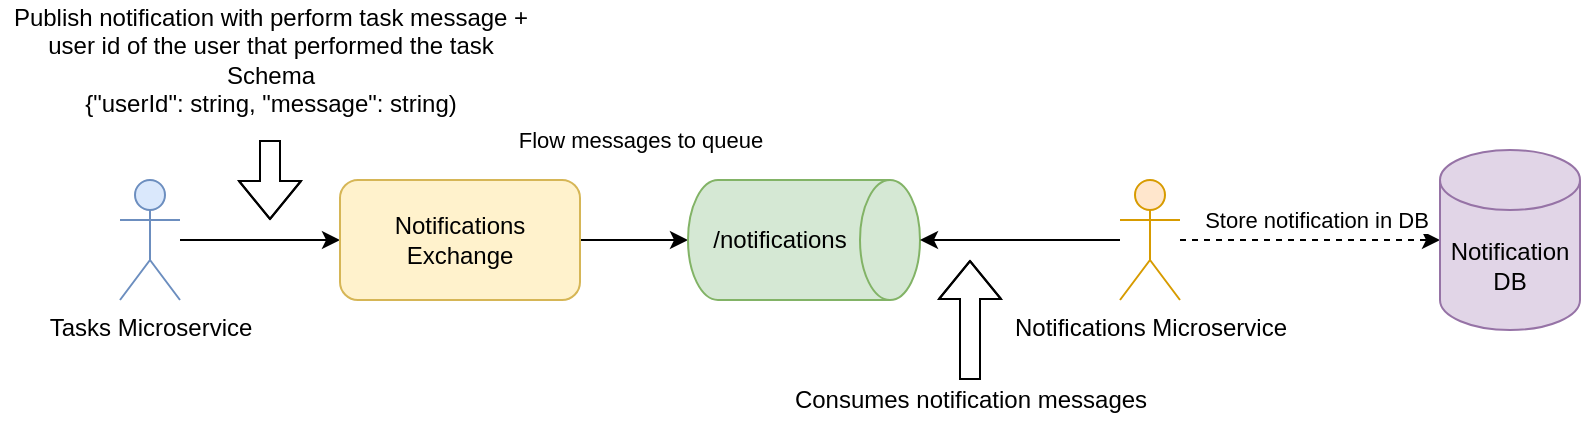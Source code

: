 <mxfile version="14.9.2" type="device"><diagram id="cLa4QIuYVdoNUwaaBzMP" name="Page-1"><mxGraphModel dx="1426" dy="731" grid="1" gridSize="10" guides="1" tooltips="1" connect="1" arrows="1" fold="1" page="1" pageScale="1" pageWidth="827" pageHeight="1169" math="0" shadow="0"><root><mxCell id="0"/><mxCell id="1" parent="0"/><mxCell id="9uTBCn6RbhyjbhWvkE2w-6" style="edgeStyle=orthogonalEdgeStyle;rounded=0;orthogonalLoop=1;jettySize=auto;html=1;entryX=0;entryY=0.5;entryDx=0;entryDy=0;" parent="1" source="9uTBCn6RbhyjbhWvkE2w-1" target="9uTBCn6RbhyjbhWvkE2w-4" edge="1"><mxGeometry relative="1" as="geometry"/></mxCell><mxCell id="9uTBCn6RbhyjbhWvkE2w-1" value="Tasks Microservice" style="shape=umlActor;verticalLabelPosition=bottom;verticalAlign=top;html=1;outlineConnect=0;fillColor=#dae8fc;strokeColor=#6c8ebf;" parent="1" vertex="1"><mxGeometry x="80" y="150" width="30" height="60" as="geometry"/></mxCell><mxCell id="9uTBCn6RbhyjbhWvkE2w-7" style="edgeStyle=orthogonalEdgeStyle;rounded=0;orthogonalLoop=1;jettySize=auto;html=1;entryX=0.5;entryY=1;entryDx=0;entryDy=0;entryPerimeter=0;" parent="1" source="9uTBCn6RbhyjbhWvkE2w-4" target="9uTBCn6RbhyjbhWvkE2w-5" edge="1"><mxGeometry relative="1" as="geometry"/></mxCell><mxCell id="9uTBCn6RbhyjbhWvkE2w-13" value="Flow messages to queue" style="edgeLabel;html=1;align=center;verticalAlign=middle;resizable=0;points=[];" parent="9uTBCn6RbhyjbhWvkE2w-7" vertex="1" connectable="0"><mxGeometry x="-0.518" y="-4" relative="1" as="geometry"><mxPoint x="17" y="-54" as="offset"/></mxGeometry></mxCell><mxCell id="9uTBCn6RbhyjbhWvkE2w-4" value="Notifications Exchange" style="rounded=1;whiteSpace=wrap;html=1;fillColor=#fff2cc;strokeColor=#d6b656;" parent="1" vertex="1"><mxGeometry x="190" y="150" width="120" height="60" as="geometry"/></mxCell><mxCell id="9uTBCn6RbhyjbhWvkE2w-5" value="/notifications" style="shape=cylinder3;whiteSpace=wrap;html=1;boundedLbl=1;backgroundOutline=1;size=15;direction=south;fillColor=#d5e8d4;strokeColor=#82b366;" parent="1" vertex="1"><mxGeometry x="364" y="150" width="116" height="60" as="geometry"/></mxCell><mxCell id="9uTBCn6RbhyjbhWvkE2w-10" style="edgeStyle=orthogonalEdgeStyle;rounded=0;orthogonalLoop=1;jettySize=auto;html=1;entryX=0.5;entryY=0;entryDx=0;entryDy=0;entryPerimeter=0;" parent="1" source="9uTBCn6RbhyjbhWvkE2w-8" target="9uTBCn6RbhyjbhWvkE2w-5" edge="1"><mxGeometry relative="1" as="geometry"/></mxCell><mxCell id="CMMpV6b7P099qJj2nRUN-2" style="edgeStyle=orthogonalEdgeStyle;rounded=0;orthogonalLoop=1;jettySize=auto;html=1;entryX=0;entryY=0.5;entryDx=0;entryDy=0;entryPerimeter=0;dashed=1;" edge="1" parent="1" source="9uTBCn6RbhyjbhWvkE2w-8" target="CMMpV6b7P099qJj2nRUN-1"><mxGeometry relative="1" as="geometry"/></mxCell><mxCell id="CMMpV6b7P099qJj2nRUN-3" value="Store notification in DB" style="edgeLabel;html=1;align=center;verticalAlign=middle;resizable=0;points=[];" vertex="1" connectable="0" parent="CMMpV6b7P099qJj2nRUN-2"><mxGeometry x="0.044" y="-4" relative="1" as="geometry"><mxPoint y="-14" as="offset"/></mxGeometry></mxCell><mxCell id="9uTBCn6RbhyjbhWvkE2w-8" value="Notifications Microservice" style="shape=umlActor;verticalLabelPosition=bottom;verticalAlign=top;html=1;outlineConnect=0;fillColor=#ffe6cc;strokeColor=#d79b00;" parent="1" vertex="1"><mxGeometry x="580" y="150" width="30" height="60" as="geometry"/></mxCell><mxCell id="9uTBCn6RbhyjbhWvkE2w-12" style="edgeStyle=orthogonalEdgeStyle;rounded=0;orthogonalLoop=1;jettySize=auto;html=1;shape=flexArrow;" parent="1" edge="1"><mxGeometry relative="1" as="geometry"><mxPoint x="155" y="170" as="targetPoint"/><mxPoint x="155" y="130" as="sourcePoint"/><Array as="points"><mxPoint x="155" y="150"/><mxPoint x="155" y="150"/></Array></mxGeometry></mxCell><mxCell id="9uTBCn6RbhyjbhWvkE2w-11" value="Publish notification with perform task message + &lt;br&gt;user id of the user that performed the task&lt;br&gt;Schema&lt;br&gt;{&quot;userId&quot;: string, &quot;message&quot;: string)" style="text;html=1;align=center;verticalAlign=middle;resizable=0;points=[];autosize=1;strokeColor=none;" parent="1" vertex="1"><mxGeometry x="20" y="60" width="270" height="60" as="geometry"/></mxCell><mxCell id="9uTBCn6RbhyjbhWvkE2w-15" style="edgeStyle=orthogonalEdgeStyle;shape=flexArrow;rounded=0;orthogonalLoop=1;jettySize=auto;html=1;" parent="1" source="9uTBCn6RbhyjbhWvkE2w-14" edge="1"><mxGeometry relative="1" as="geometry"><mxPoint x="505" y="190" as="targetPoint"/></mxGeometry></mxCell><mxCell id="9uTBCn6RbhyjbhWvkE2w-14" value="Consumes notification messages" style="text;html=1;align=center;verticalAlign=middle;resizable=0;points=[];autosize=1;strokeColor=none;" parent="1" vertex="1"><mxGeometry x="410" y="250" width="190" height="20" as="geometry"/></mxCell><mxCell id="CMMpV6b7P099qJj2nRUN-1" value="Notification DB" style="shape=cylinder3;whiteSpace=wrap;html=1;boundedLbl=1;backgroundOutline=1;size=15;strokeWidth=1;fillColor=#e1d5e7;strokeColor=#9673a6;" vertex="1" parent="1"><mxGeometry x="740" y="135" width="70" height="90" as="geometry"/></mxCell></root></mxGraphModel></diagram></mxfile>